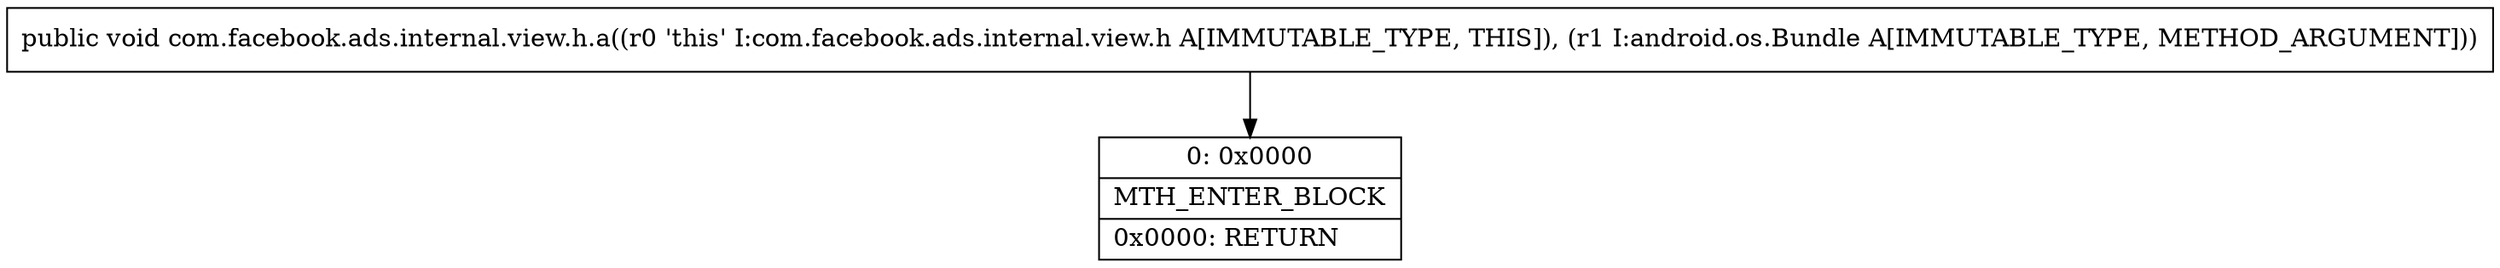 digraph "CFG forcom.facebook.ads.internal.view.h.a(Landroid\/os\/Bundle;)V" {
Node_0 [shape=record,label="{0\:\ 0x0000|MTH_ENTER_BLOCK\l|0x0000: RETURN   \l}"];
MethodNode[shape=record,label="{public void com.facebook.ads.internal.view.h.a((r0 'this' I:com.facebook.ads.internal.view.h A[IMMUTABLE_TYPE, THIS]), (r1 I:android.os.Bundle A[IMMUTABLE_TYPE, METHOD_ARGUMENT])) }"];
MethodNode -> Node_0;
}

